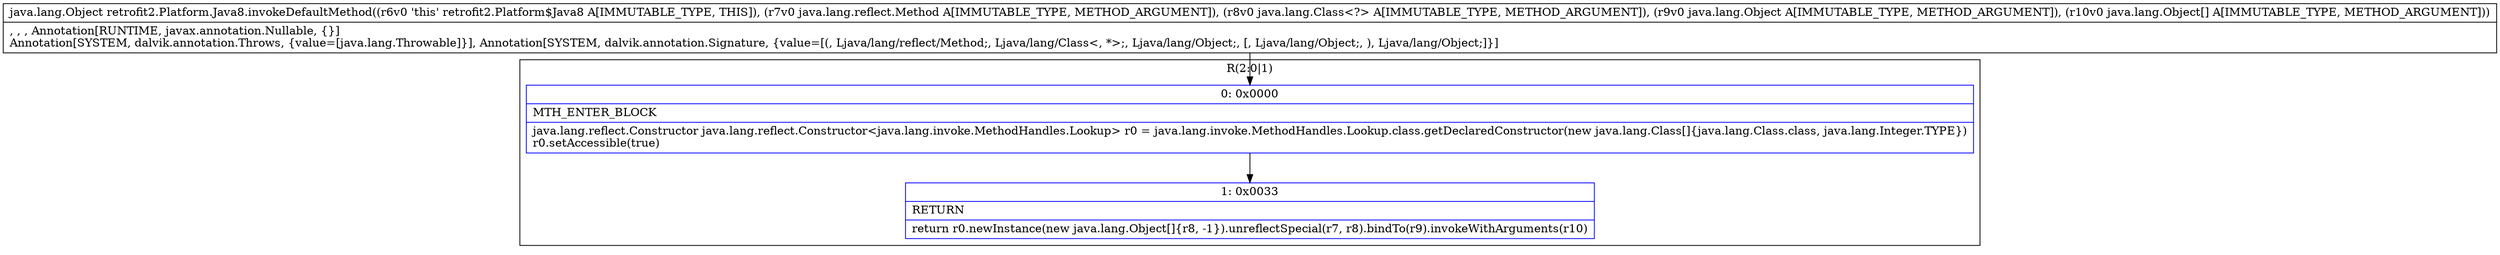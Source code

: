 digraph "CFG forretrofit2.Platform.Java8.invokeDefaultMethod(Ljava\/lang\/reflect\/Method;Ljava\/lang\/Class;Ljava\/lang\/Object;[Ljava\/lang\/Object;)Ljava\/lang\/Object;" {
subgraph cluster_Region_1606529952 {
label = "R(2:0|1)";
node [shape=record,color=blue];
Node_0 [shape=record,label="{0\:\ 0x0000|MTH_ENTER_BLOCK\l|java.lang.reflect.Constructor java.lang.reflect.Constructor\<java.lang.invoke.MethodHandles.Lookup\> r0 = java.lang.invoke.MethodHandles.Lookup.class.getDeclaredConstructor(new java.lang.Class[]\{java.lang.Class.class, java.lang.Integer.TYPE\})\lr0.setAccessible(true)\l}"];
Node_1 [shape=record,label="{1\:\ 0x0033|RETURN\l|return r0.newInstance(new java.lang.Object[]\{r8, \-1\}).unreflectSpecial(r7, r8).bindTo(r9).invokeWithArguments(r10)\l}"];
}
MethodNode[shape=record,label="{java.lang.Object retrofit2.Platform.Java8.invokeDefaultMethod((r6v0 'this' retrofit2.Platform$Java8 A[IMMUTABLE_TYPE, THIS]), (r7v0 java.lang.reflect.Method A[IMMUTABLE_TYPE, METHOD_ARGUMENT]), (r8v0 java.lang.Class\<?\> A[IMMUTABLE_TYPE, METHOD_ARGUMENT]), (r9v0 java.lang.Object A[IMMUTABLE_TYPE, METHOD_ARGUMENT]), (r10v0 java.lang.Object[] A[IMMUTABLE_TYPE, METHOD_ARGUMENT]))  | , , , Annotation[RUNTIME, javax.annotation.Nullable, \{\}]\lAnnotation[SYSTEM, dalvik.annotation.Throws, \{value=[java.lang.Throwable]\}], Annotation[SYSTEM, dalvik.annotation.Signature, \{value=[(, Ljava\/lang\/reflect\/Method;, Ljava\/lang\/Class\<, *\>;, Ljava\/lang\/Object;, [, Ljava\/lang\/Object;, ), Ljava\/lang\/Object;]\}]\l}"];
MethodNode -> Node_0;
Node_0 -> Node_1;
}

